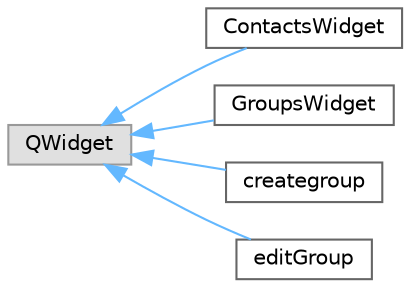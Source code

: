 digraph "Graphical Class Hierarchy"
{
 // LATEX_PDF_SIZE
  bgcolor="transparent";
  edge [fontname=Helvetica,fontsize=10,labelfontname=Helvetica,labelfontsize=10];
  node [fontname=Helvetica,fontsize=10,shape=box,height=0.2,width=0.4];
  rankdir="LR";
  Node0 [id="Node000000",label="QWidget",height=0.2,width=0.4,color="grey60", fillcolor="#E0E0E0", style="filled",tooltip=" "];
  Node0 -> Node1 [id="edge6_Node000000_Node000001",dir="back",color="steelblue1",style="solid",tooltip=" "];
  Node1 [id="Node000001",label="ContactsWidget",height=0.2,width=0.4,color="grey40", fillcolor="white", style="filled",URL="$classContactsWidget.html",tooltip="Deklaracja klasy, wyświetlającej kontakty zalogowanego użytkownika."];
  Node0 -> Node2 [id="edge7_Node000000_Node000002",dir="back",color="steelblue1",style="solid",tooltip=" "];
  Node2 [id="Node000002",label="GroupsWidget",height=0.2,width=0.4,color="grey40", fillcolor="white", style="filled",URL="$classGroupsWidget.html",tooltip="Deklaracja klasy, która wyświetla grupy utworzone przez użytkownika."];
  Node0 -> Node3 [id="edge8_Node000000_Node000003",dir="back",color="steelblue1",style="solid",tooltip=" "];
  Node3 [id="Node000003",label="creategroup",height=0.2,width=0.4,color="grey40", fillcolor="white", style="filled",URL="$classcreategroup.html",tooltip="Deklaracja klasy, pozwalającej na utworzenie grupy kontaktów."];
  Node0 -> Node4 [id="edge9_Node000000_Node000004",dir="back",color="steelblue1",style="solid",tooltip=" "];
  Node4 [id="Node000004",label="editGroup",height=0.2,width=0.4,color="grey40", fillcolor="white", style="filled",URL="$classeditGroup.html",tooltip="Deklaracja klasy pozwalającej na zedytowanie istniejących grup."];
}
